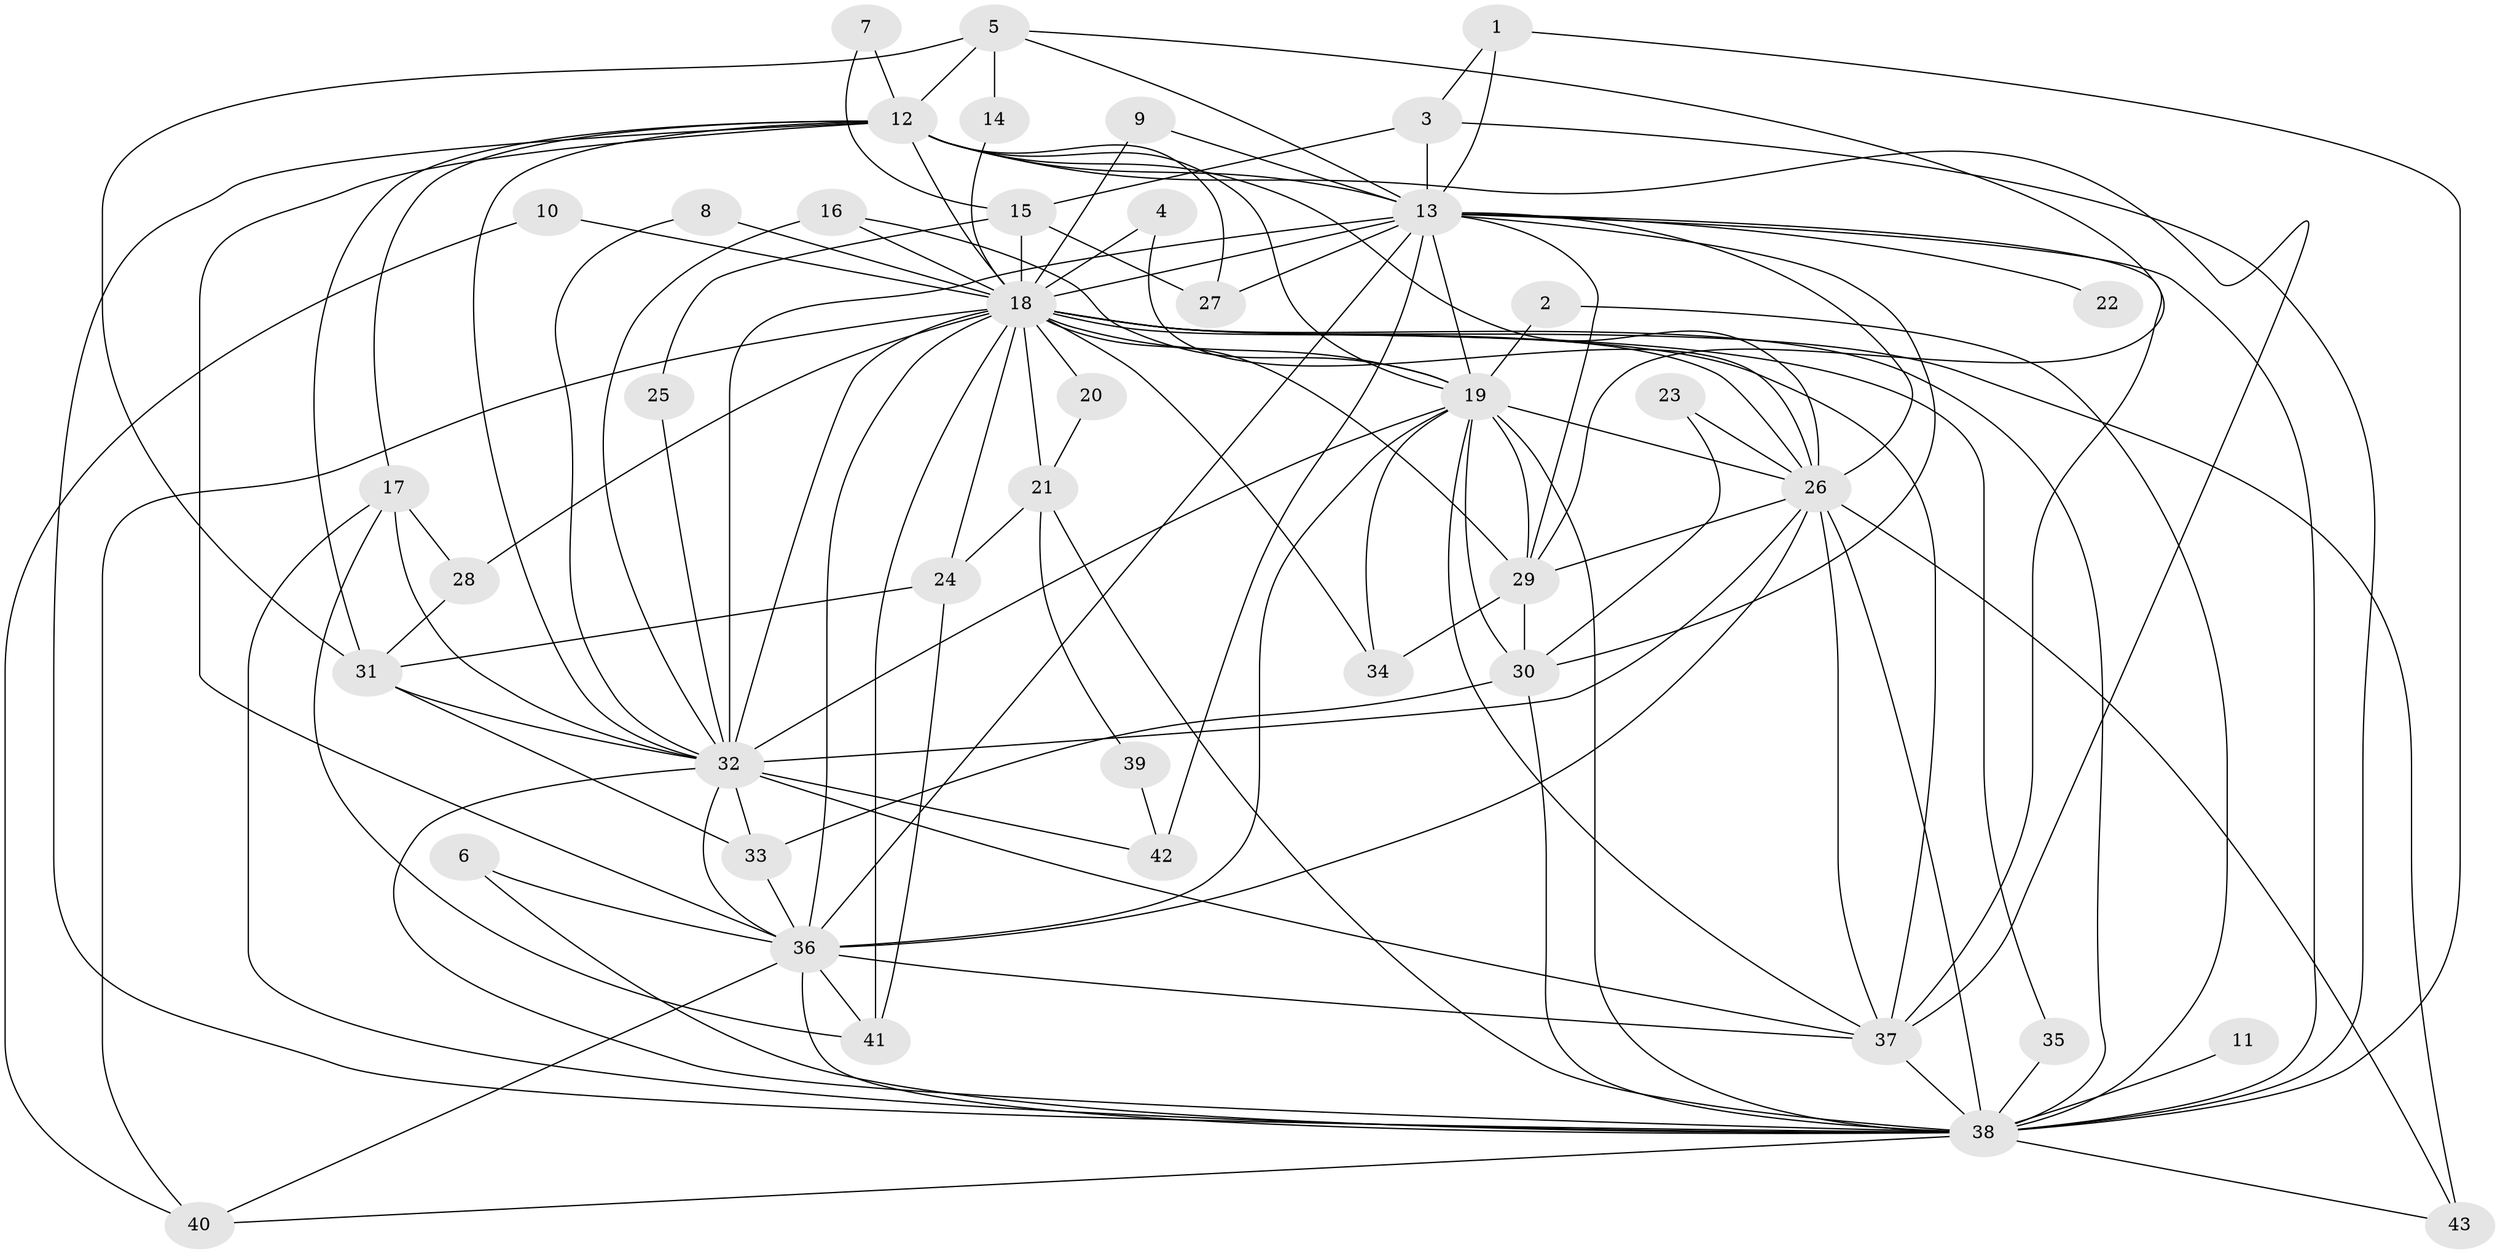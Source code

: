 // original degree distribution, {15: 0.047058823529411764, 25: 0.023529411764705882, 16: 0.011764705882352941, 20: 0.011764705882352941, 23: 0.011764705882352941, 10: 0.011764705882352941, 7: 0.011764705882352941, 6: 0.023529411764705882, 3: 0.21176470588235294, 2: 0.49411764705882355, 4: 0.10588235294117647, 8: 0.011764705882352941, 5: 0.023529411764705882}
// Generated by graph-tools (version 1.1) at 2025/49/03/09/25 03:49:37]
// undirected, 43 vertices, 121 edges
graph export_dot {
graph [start="1"]
  node [color=gray90,style=filled];
  1;
  2;
  3;
  4;
  5;
  6;
  7;
  8;
  9;
  10;
  11;
  12;
  13;
  14;
  15;
  16;
  17;
  18;
  19;
  20;
  21;
  22;
  23;
  24;
  25;
  26;
  27;
  28;
  29;
  30;
  31;
  32;
  33;
  34;
  35;
  36;
  37;
  38;
  39;
  40;
  41;
  42;
  43;
  1 -- 3 [weight=1.0];
  1 -- 13 [weight=1.0];
  1 -- 38 [weight=1.0];
  2 -- 19 [weight=1.0];
  2 -- 38 [weight=1.0];
  3 -- 13 [weight=1.0];
  3 -- 15 [weight=1.0];
  3 -- 38 [weight=1.0];
  4 -- 18 [weight=2.0];
  4 -- 26 [weight=1.0];
  5 -- 12 [weight=1.0];
  5 -- 13 [weight=1.0];
  5 -- 14 [weight=1.0];
  5 -- 29 [weight=1.0];
  5 -- 31 [weight=1.0];
  6 -- 36 [weight=1.0];
  6 -- 38 [weight=1.0];
  7 -- 12 [weight=1.0];
  7 -- 15 [weight=1.0];
  8 -- 18 [weight=1.0];
  8 -- 32 [weight=1.0];
  9 -- 13 [weight=1.0];
  9 -- 18 [weight=1.0];
  10 -- 18 [weight=1.0];
  10 -- 40 [weight=1.0];
  11 -- 38 [weight=1.0];
  12 -- 13 [weight=1.0];
  12 -- 17 [weight=1.0];
  12 -- 18 [weight=3.0];
  12 -- 19 [weight=1.0];
  12 -- 26 [weight=1.0];
  12 -- 27 [weight=1.0];
  12 -- 31 [weight=1.0];
  12 -- 32 [weight=1.0];
  12 -- 36 [weight=1.0];
  12 -- 37 [weight=1.0];
  12 -- 38 [weight=1.0];
  13 -- 18 [weight=2.0];
  13 -- 19 [weight=2.0];
  13 -- 22 [weight=1.0];
  13 -- 26 [weight=1.0];
  13 -- 27 [weight=1.0];
  13 -- 29 [weight=1.0];
  13 -- 30 [weight=1.0];
  13 -- 32 [weight=3.0];
  13 -- 36 [weight=1.0];
  13 -- 37 [weight=2.0];
  13 -- 38 [weight=1.0];
  13 -- 42 [weight=2.0];
  14 -- 18 [weight=1.0];
  15 -- 18 [weight=2.0];
  15 -- 25 [weight=1.0];
  15 -- 27 [weight=1.0];
  16 -- 18 [weight=1.0];
  16 -- 19 [weight=1.0];
  16 -- 32 [weight=1.0];
  17 -- 28 [weight=1.0];
  17 -- 32 [weight=1.0];
  17 -- 38 [weight=1.0];
  17 -- 41 [weight=1.0];
  18 -- 19 [weight=2.0];
  18 -- 20 [weight=1.0];
  18 -- 21 [weight=2.0];
  18 -- 24 [weight=1.0];
  18 -- 26 [weight=3.0];
  18 -- 28 [weight=1.0];
  18 -- 29 [weight=2.0];
  18 -- 32 [weight=2.0];
  18 -- 34 [weight=1.0];
  18 -- 35 [weight=1.0];
  18 -- 36 [weight=2.0];
  18 -- 37 [weight=2.0];
  18 -- 38 [weight=3.0];
  18 -- 40 [weight=1.0];
  18 -- 41 [weight=1.0];
  18 -- 43 [weight=1.0];
  19 -- 26 [weight=1.0];
  19 -- 29 [weight=1.0];
  19 -- 30 [weight=1.0];
  19 -- 32 [weight=1.0];
  19 -- 34 [weight=1.0];
  19 -- 36 [weight=1.0];
  19 -- 37 [weight=1.0];
  19 -- 38 [weight=1.0];
  20 -- 21 [weight=1.0];
  21 -- 24 [weight=1.0];
  21 -- 38 [weight=1.0];
  21 -- 39 [weight=1.0];
  23 -- 26 [weight=1.0];
  23 -- 30 [weight=1.0];
  24 -- 31 [weight=1.0];
  24 -- 41 [weight=1.0];
  25 -- 32 [weight=1.0];
  26 -- 29 [weight=1.0];
  26 -- 32 [weight=1.0];
  26 -- 36 [weight=2.0];
  26 -- 37 [weight=1.0];
  26 -- 38 [weight=2.0];
  26 -- 43 [weight=1.0];
  28 -- 31 [weight=1.0];
  29 -- 30 [weight=1.0];
  29 -- 34 [weight=1.0];
  30 -- 33 [weight=1.0];
  30 -- 38 [weight=2.0];
  31 -- 32 [weight=1.0];
  31 -- 33 [weight=1.0];
  32 -- 33 [weight=1.0];
  32 -- 36 [weight=1.0];
  32 -- 37 [weight=1.0];
  32 -- 38 [weight=1.0];
  32 -- 42 [weight=1.0];
  33 -- 36 [weight=1.0];
  35 -- 38 [weight=2.0];
  36 -- 37 [weight=1.0];
  36 -- 38 [weight=1.0];
  36 -- 40 [weight=1.0];
  36 -- 41 [weight=1.0];
  37 -- 38 [weight=1.0];
  38 -- 40 [weight=1.0];
  38 -- 43 [weight=1.0];
  39 -- 42 [weight=1.0];
}
